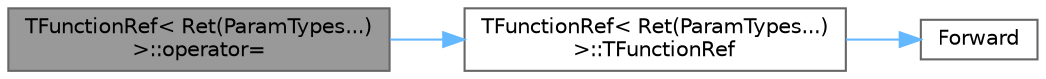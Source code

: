 digraph "TFunctionRef&lt; Ret(ParamTypes...)&gt;::operator="
{
 // INTERACTIVE_SVG=YES
 // LATEX_PDF_SIZE
  bgcolor="transparent";
  edge [fontname=Helvetica,fontsize=10,labelfontname=Helvetica,labelfontsize=10];
  node [fontname=Helvetica,fontsize=10,shape=box,height=0.2,width=0.4];
  rankdir="LR";
  Node1 [id="Node000001",label="TFunctionRef\< Ret(ParamTypes...)\l\>::operator=",height=0.2,width=0.4,color="gray40", fillcolor="grey60", style="filled", fontcolor="black",tooltip=" "];
  Node1 -> Node2 [id="edge1_Node000001_Node000002",color="steelblue1",style="solid",tooltip=" "];
  Node2 [id="Node000002",label="TFunctionRef\< Ret(ParamTypes...)\l\>::TFunctionRef",height=0.2,width=0.4,color="grey40", fillcolor="white", style="filled",URL="$da/d01/classTFunctionRef_3_01Ret_07ParamTypes_8_8_8_08_4.html#a22a8c41ff77a7d5d088b92b0f5830c70",tooltip="Constructor which binds a TFunctionRef to a callable object."];
  Node2 -> Node3 [id="edge2_Node000002_Node000003",color="steelblue1",style="solid",tooltip=" "];
  Node3 [id="Node000003",label="Forward",height=0.2,width=0.4,color="grey40", fillcolor="white", style="filled",URL="$d4/d24/UnrealTemplate_8h.html#a68f280c1d561a8899a1e9e3ea8405d00",tooltip="Forward will cast a reference to an rvalue reference."];
}
